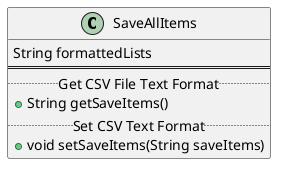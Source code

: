 @startuml
class SaveAllItems{
String formattedLists
==
.. Get CSV File Text Format ..
+ String getSaveItems()
.. Set CSV Text Format ..
+ void setSaveItems(String saveItems)
}

@enduml
